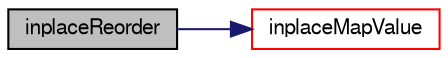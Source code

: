 digraph "inplaceReorder"
{
  bgcolor="transparent";
  edge [fontname="FreeSans",fontsize="10",labelfontname="FreeSans",labelfontsize="10"];
  node [fontname="FreeSans",fontsize="10",shape=record];
  rankdir="LR";
  Node8735 [label="inplaceReorder",height=0.2,width=0.4,color="black", fillcolor="grey75", style="filled", fontcolor="black"];
  Node8735 -> Node8736 [color="midnightblue",fontsize="10",style="solid",fontname="FreeSans"];
  Node8736 [label="inplaceMapValue",height=0.2,width=0.4,color="red",URL="$a21124.html#a19cf02c1e16c4ed90f6d0fb3c527a059",tooltip="Map values. Do not map negative values. "];
}
